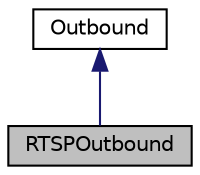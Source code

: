 digraph "RTSPOutbound"
{
  edge [fontname="Helvetica",fontsize="10",labelfontname="Helvetica",labelfontsize="10"];
  node [fontname="Helvetica",fontsize="10",shape=record];
  Node0 [label="RTSPOutbound",height=0.2,width=0.4,color="black", fillcolor="grey75", style="filled", fontcolor="black"];
  Node1 -> Node0 [dir="back",color="midnightblue",fontsize="10",style="solid",fontname="Helvetica"];
  Node1 [label="Outbound",height=0.2,width=0.4,color="black", fillcolor="white", style="filled",URL="$classOutbound.html",tooltip="A base class that unifies all kinds of outgoing streams (i.e. "];
}
